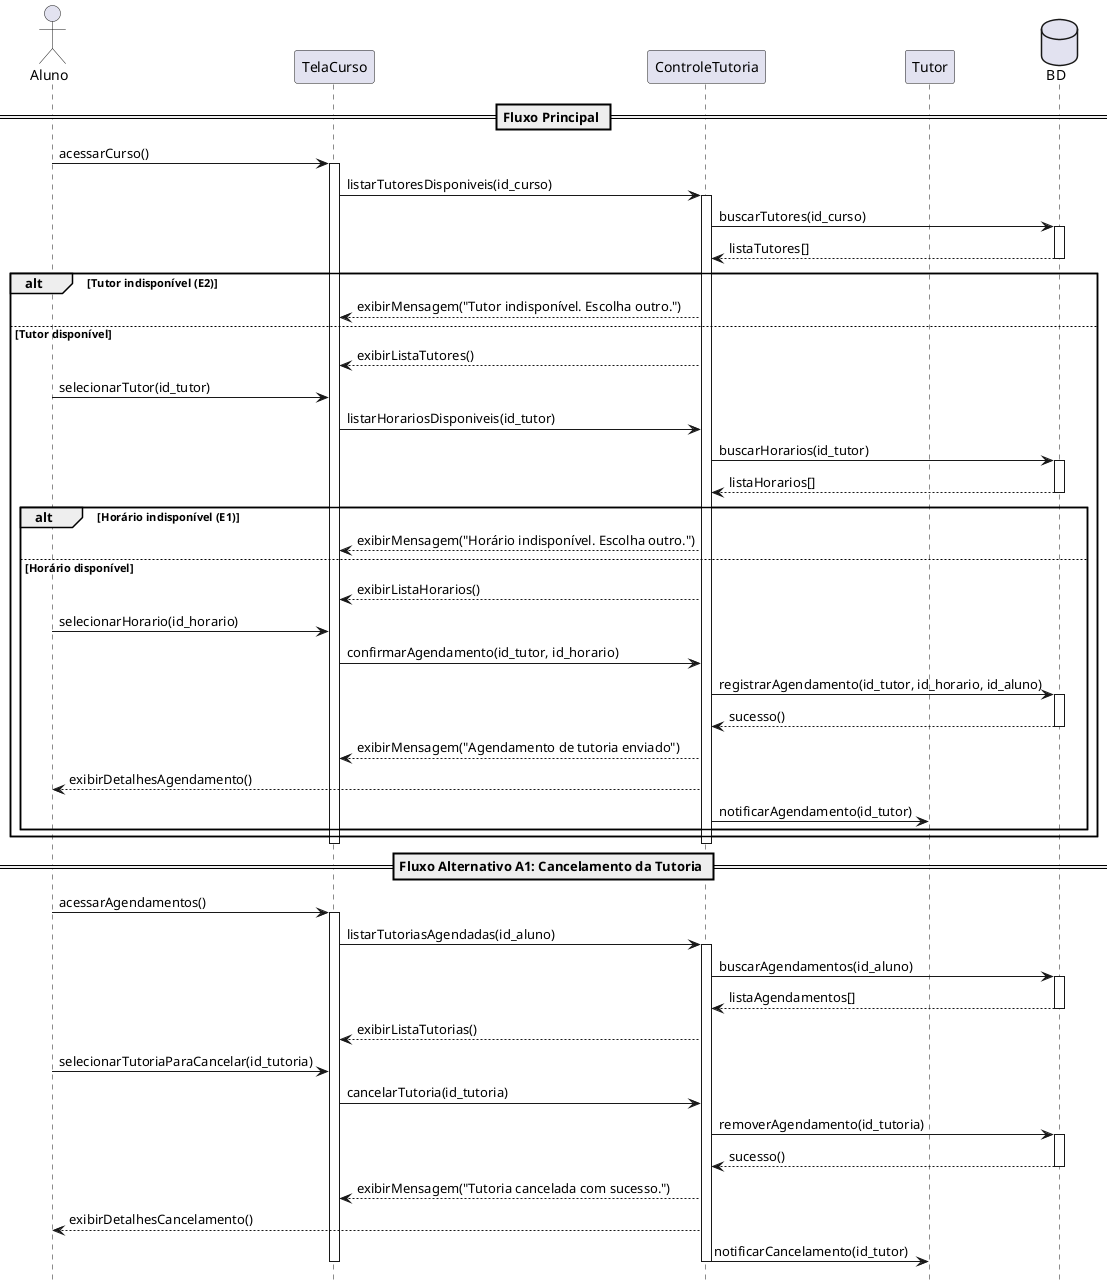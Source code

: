 @startuml "Solicitar Tutoria - Completo"
hide footbox

actor Aluno as aluno_ator
participant TelaCurso as tela_curso
participant ControleTutoria as controle_tutoria
participant Tutor as tutor
database BD as bd

== Fluxo Principal ==
aluno_ator -> tela_curso: acessarCurso()
activate tela_curso

tela_curso -> controle_tutoria: listarTutoresDisponiveis(id_curso)
activate controle_tutoria

controle_tutoria -> bd: buscarTutores(id_curso)
activate bd
bd --> controle_tutoria: listaTutores[]
deactivate bd

alt Tutor indisponível (E2)
    controle_tutoria --> tela_curso: exibirMensagem("Tutor indisponível. Escolha outro.")
else Tutor disponível
    controle_tutoria --> tela_curso: exibirListaTutores()
    aluno_ator -> tela_curso: selecionarTutor(id_tutor)
    tela_curso -> controle_tutoria: listarHorariosDisponiveis(id_tutor)
    
    controle_tutoria -> bd: buscarHorarios(id_tutor)
    activate bd
    bd --> controle_tutoria: listaHorarios[]
    deactivate bd

    alt Horário indisponível (E1)
        controle_tutoria --> tela_curso: exibirMensagem("Horário indisponível. Escolha outro.")
    else Horário disponível
        controle_tutoria --> tela_curso: exibirListaHorarios()
        aluno_ator -> tela_curso: selecionarHorario(id_horario)
        tela_curso -> controle_tutoria: confirmarAgendamento(id_tutor, id_horario)

        controle_tutoria -> bd: registrarAgendamento(id_tutor, id_horario, id_aluno)
        activate bd
        bd --> controle_tutoria: sucesso()
        deactivate bd

        controle_tutoria --> tela_curso: exibirMensagem("Agendamento de tutoria enviado")
        controle_tutoria --> aluno_ator: exibirDetalhesAgendamento()
        controle_tutoria -> tutor: notificarAgendamento(id_tutor)
    end
end

deactivate controle_tutoria
deactivate tela_curso

== Fluxo Alternativo A1: Cancelamento da Tutoria ==
aluno_ator -> tela_curso: acessarAgendamentos()
activate tela_curso

tela_curso -> controle_tutoria: listarTutoriasAgendadas(id_aluno)
activate controle_tutoria

controle_tutoria -> bd: buscarAgendamentos(id_aluno)
activate bd
bd --> controle_tutoria: listaAgendamentos[]
deactivate bd

controle_tutoria --> tela_curso: exibirListaTutorias()
aluno_ator -> tela_curso: selecionarTutoriaParaCancelar(id_tutoria)
tela_curso -> controle_tutoria: cancelarTutoria(id_tutoria)

controle_tutoria -> bd: removerAgendamento(id_tutoria)
activate bd
bd --> controle_tutoria: sucesso()
deactivate bd

controle_tutoria --> tela_curso: exibirMensagem("Tutoria cancelada com sucesso.")
controle_tutoria --> aluno_ator: exibirDetalhesCancelamento()
controle_tutoria -> tutor: notificarCancelamento(id_tutor)

deactivate controle_tutoria
deactivate tela_curso

@enduml